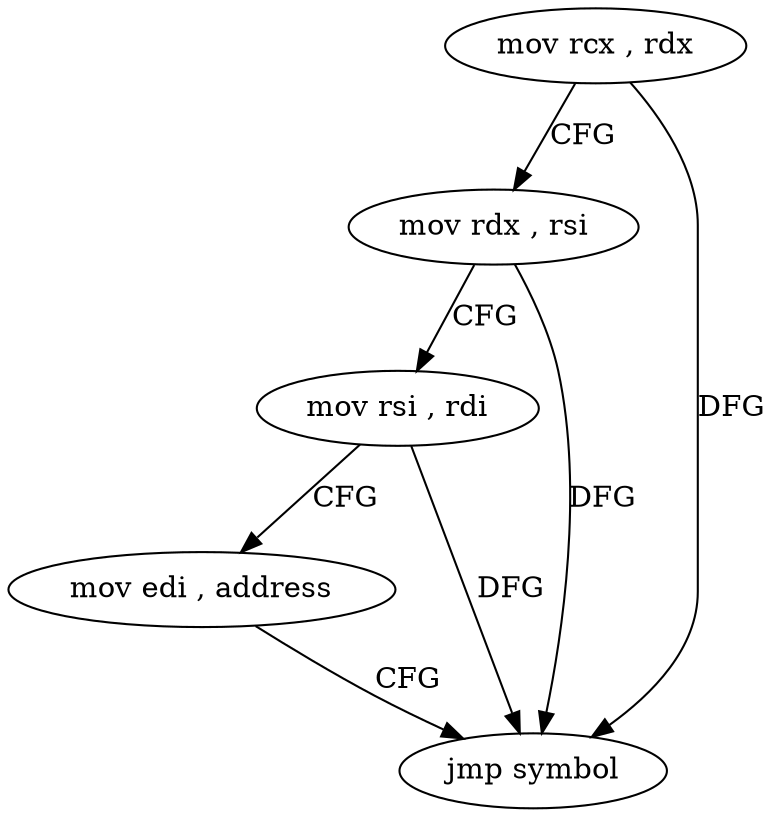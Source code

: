 digraph "func" {
"4243744" [label = "mov rcx , rdx" ]
"4243747" [label = "mov rdx , rsi" ]
"4243750" [label = "mov rsi , rdi" ]
"4243753" [label = "mov edi , address" ]
"4243758" [label = "jmp symbol" ]
"4243744" -> "4243747" [ label = "CFG" ]
"4243744" -> "4243758" [ label = "DFG" ]
"4243747" -> "4243750" [ label = "CFG" ]
"4243747" -> "4243758" [ label = "DFG" ]
"4243750" -> "4243753" [ label = "CFG" ]
"4243750" -> "4243758" [ label = "DFG" ]
"4243753" -> "4243758" [ label = "CFG" ]
}
